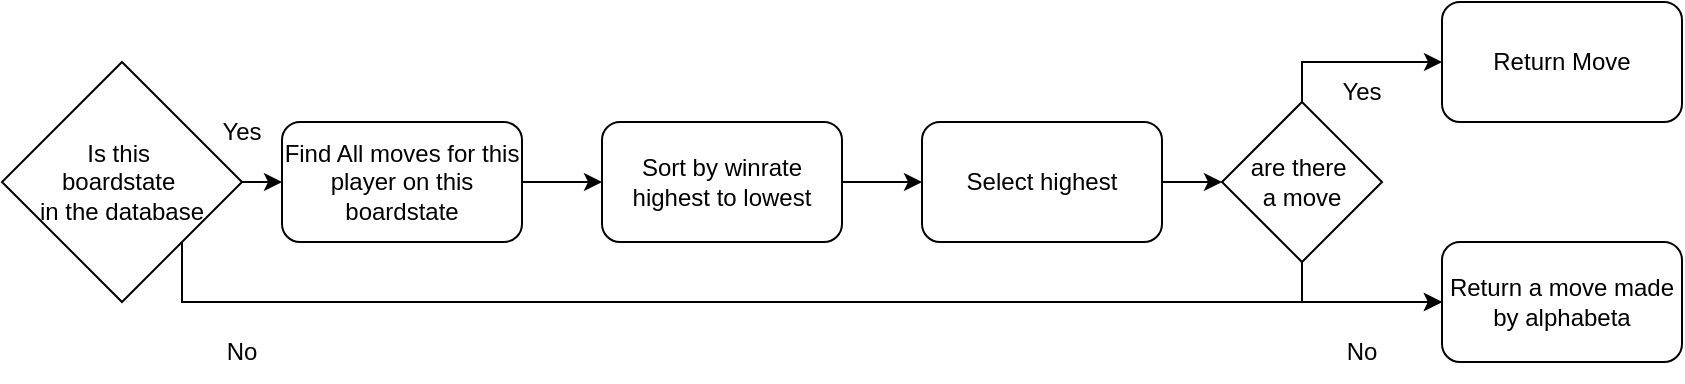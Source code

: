 <mxfile version="24.3.1" type="device">
  <diagram name="Page-1" id="oUWdM--b5Z2VBPjC2ZNO">
    <mxGraphModel dx="941" dy="548" grid="1" gridSize="10" guides="1" tooltips="1" connect="1" arrows="1" fold="1" page="1" pageScale="1" pageWidth="850" pageHeight="1100" math="0" shadow="0">
      <root>
        <mxCell id="0" />
        <mxCell id="1" parent="0" />
        <mxCell id="perqIOe3M6I6XWpaOImT-4" style="edgeStyle=orthogonalEdgeStyle;rounded=0;orthogonalLoop=1;jettySize=auto;html=1;exitX=1;exitY=0.5;exitDx=0;exitDy=0;entryX=0;entryY=0.5;entryDx=0;entryDy=0;" edge="1" parent="1" source="perqIOe3M6I6XWpaOImT-1" target="perqIOe3M6I6XWpaOImT-2">
          <mxGeometry relative="1" as="geometry" />
        </mxCell>
        <mxCell id="perqIOe3M6I6XWpaOImT-1" value="Find All moves for this player on this boardstate" style="rounded=1;whiteSpace=wrap;html=1;" vertex="1" parent="1">
          <mxGeometry x="140" y="170" width="120" height="60" as="geometry" />
        </mxCell>
        <mxCell id="perqIOe3M6I6XWpaOImT-6" style="edgeStyle=orthogonalEdgeStyle;rounded=0;orthogonalLoop=1;jettySize=auto;html=1;exitX=1;exitY=0.5;exitDx=0;exitDy=0;entryX=0;entryY=0.5;entryDx=0;entryDy=0;" edge="1" parent="1" source="perqIOe3M6I6XWpaOImT-2" target="perqIOe3M6I6XWpaOImT-5">
          <mxGeometry relative="1" as="geometry" />
        </mxCell>
        <mxCell id="perqIOe3M6I6XWpaOImT-2" value="Sort by winrate highest to lowest" style="rounded=1;whiteSpace=wrap;html=1;" vertex="1" parent="1">
          <mxGeometry x="300" y="170" width="120" height="60" as="geometry" />
        </mxCell>
        <mxCell id="perqIOe3M6I6XWpaOImT-8" style="edgeStyle=orthogonalEdgeStyle;rounded=0;orthogonalLoop=1;jettySize=auto;html=1;exitX=1;exitY=0.5;exitDx=0;exitDy=0;entryX=0;entryY=0.5;entryDx=0;entryDy=0;" edge="1" parent="1" source="perqIOe3M6I6XWpaOImT-5" target="perqIOe3M6I6XWpaOImT-7">
          <mxGeometry relative="1" as="geometry" />
        </mxCell>
        <mxCell id="perqIOe3M6I6XWpaOImT-5" value="Select highest" style="rounded=1;whiteSpace=wrap;html=1;" vertex="1" parent="1">
          <mxGeometry x="460" y="170" width="120" height="60" as="geometry" />
        </mxCell>
        <mxCell id="perqIOe3M6I6XWpaOImT-10" style="edgeStyle=orthogonalEdgeStyle;rounded=0;orthogonalLoop=1;jettySize=auto;html=1;exitX=0.5;exitY=0;exitDx=0;exitDy=0;entryX=0;entryY=0.5;entryDx=0;entryDy=0;" edge="1" parent="1" source="perqIOe3M6I6XWpaOImT-7" target="perqIOe3M6I6XWpaOImT-9">
          <mxGeometry relative="1" as="geometry" />
        </mxCell>
        <mxCell id="perqIOe3M6I6XWpaOImT-12" style="edgeStyle=orthogonalEdgeStyle;rounded=0;orthogonalLoop=1;jettySize=auto;html=1;exitX=0.5;exitY=1;exitDx=0;exitDy=0;entryX=0;entryY=0.5;entryDx=0;entryDy=0;" edge="1" parent="1" source="perqIOe3M6I6XWpaOImT-7" target="perqIOe3M6I6XWpaOImT-11">
          <mxGeometry relative="1" as="geometry" />
        </mxCell>
        <mxCell id="perqIOe3M6I6XWpaOImT-7" value="&lt;div&gt;are there&amp;nbsp;&lt;/div&gt;&lt;div&gt;a move&lt;/div&gt;" style="rhombus;whiteSpace=wrap;html=1;" vertex="1" parent="1">
          <mxGeometry x="610" y="160" width="80" height="80" as="geometry" />
        </mxCell>
        <mxCell id="perqIOe3M6I6XWpaOImT-9" value="Return Move" style="rounded=1;whiteSpace=wrap;html=1;" vertex="1" parent="1">
          <mxGeometry x="720" y="110" width="120" height="60" as="geometry" />
        </mxCell>
        <mxCell id="perqIOe3M6I6XWpaOImT-11" value="Return a move made by alphabeta" style="rounded=1;whiteSpace=wrap;html=1;" vertex="1" parent="1">
          <mxGeometry x="720" y="230" width="120" height="60" as="geometry" />
        </mxCell>
        <mxCell id="perqIOe3M6I6XWpaOImT-14" style="edgeStyle=orthogonalEdgeStyle;rounded=0;orthogonalLoop=1;jettySize=auto;html=1;exitX=1;exitY=0.5;exitDx=0;exitDy=0;entryX=0;entryY=0.5;entryDx=0;entryDy=0;" edge="1" parent="1" source="perqIOe3M6I6XWpaOImT-13" target="perqIOe3M6I6XWpaOImT-1">
          <mxGeometry relative="1" as="geometry" />
        </mxCell>
        <mxCell id="perqIOe3M6I6XWpaOImT-16" style="edgeStyle=orthogonalEdgeStyle;rounded=0;orthogonalLoop=1;jettySize=auto;html=1;exitX=1;exitY=1;exitDx=0;exitDy=0;entryX=0;entryY=0.5;entryDx=0;entryDy=0;" edge="1" parent="1" source="perqIOe3M6I6XWpaOImT-13" target="perqIOe3M6I6XWpaOImT-11">
          <mxGeometry relative="1" as="geometry">
            <Array as="points">
              <mxPoint x="90" y="260" />
            </Array>
          </mxGeometry>
        </mxCell>
        <mxCell id="perqIOe3M6I6XWpaOImT-13" value="&lt;div&gt;Is this&amp;nbsp;&lt;/div&gt;&lt;div&gt;boardstate&amp;nbsp;&lt;/div&gt;&lt;div&gt;in the database&lt;/div&gt;" style="rhombus;whiteSpace=wrap;html=1;" vertex="1" parent="1">
          <mxGeometry y="140" width="120" height="120" as="geometry" />
        </mxCell>
        <mxCell id="perqIOe3M6I6XWpaOImT-15" value="Yes" style="text;html=1;align=center;verticalAlign=middle;whiteSpace=wrap;rounded=0;" vertex="1" parent="1">
          <mxGeometry x="90" y="160" width="60" height="30" as="geometry" />
        </mxCell>
        <mxCell id="perqIOe3M6I6XWpaOImT-17" value="No" style="text;html=1;align=center;verticalAlign=middle;whiteSpace=wrap;rounded=0;" vertex="1" parent="1">
          <mxGeometry x="90" y="270" width="60" height="30" as="geometry" />
        </mxCell>
        <mxCell id="perqIOe3M6I6XWpaOImT-18" value="No" style="text;html=1;align=center;verticalAlign=middle;whiteSpace=wrap;rounded=0;" vertex="1" parent="1">
          <mxGeometry x="650" y="270" width="60" height="30" as="geometry" />
        </mxCell>
        <mxCell id="perqIOe3M6I6XWpaOImT-19" value="Yes" style="text;html=1;align=center;verticalAlign=middle;whiteSpace=wrap;rounded=0;" vertex="1" parent="1">
          <mxGeometry x="650" y="140" width="60" height="30" as="geometry" />
        </mxCell>
      </root>
    </mxGraphModel>
  </diagram>
</mxfile>
